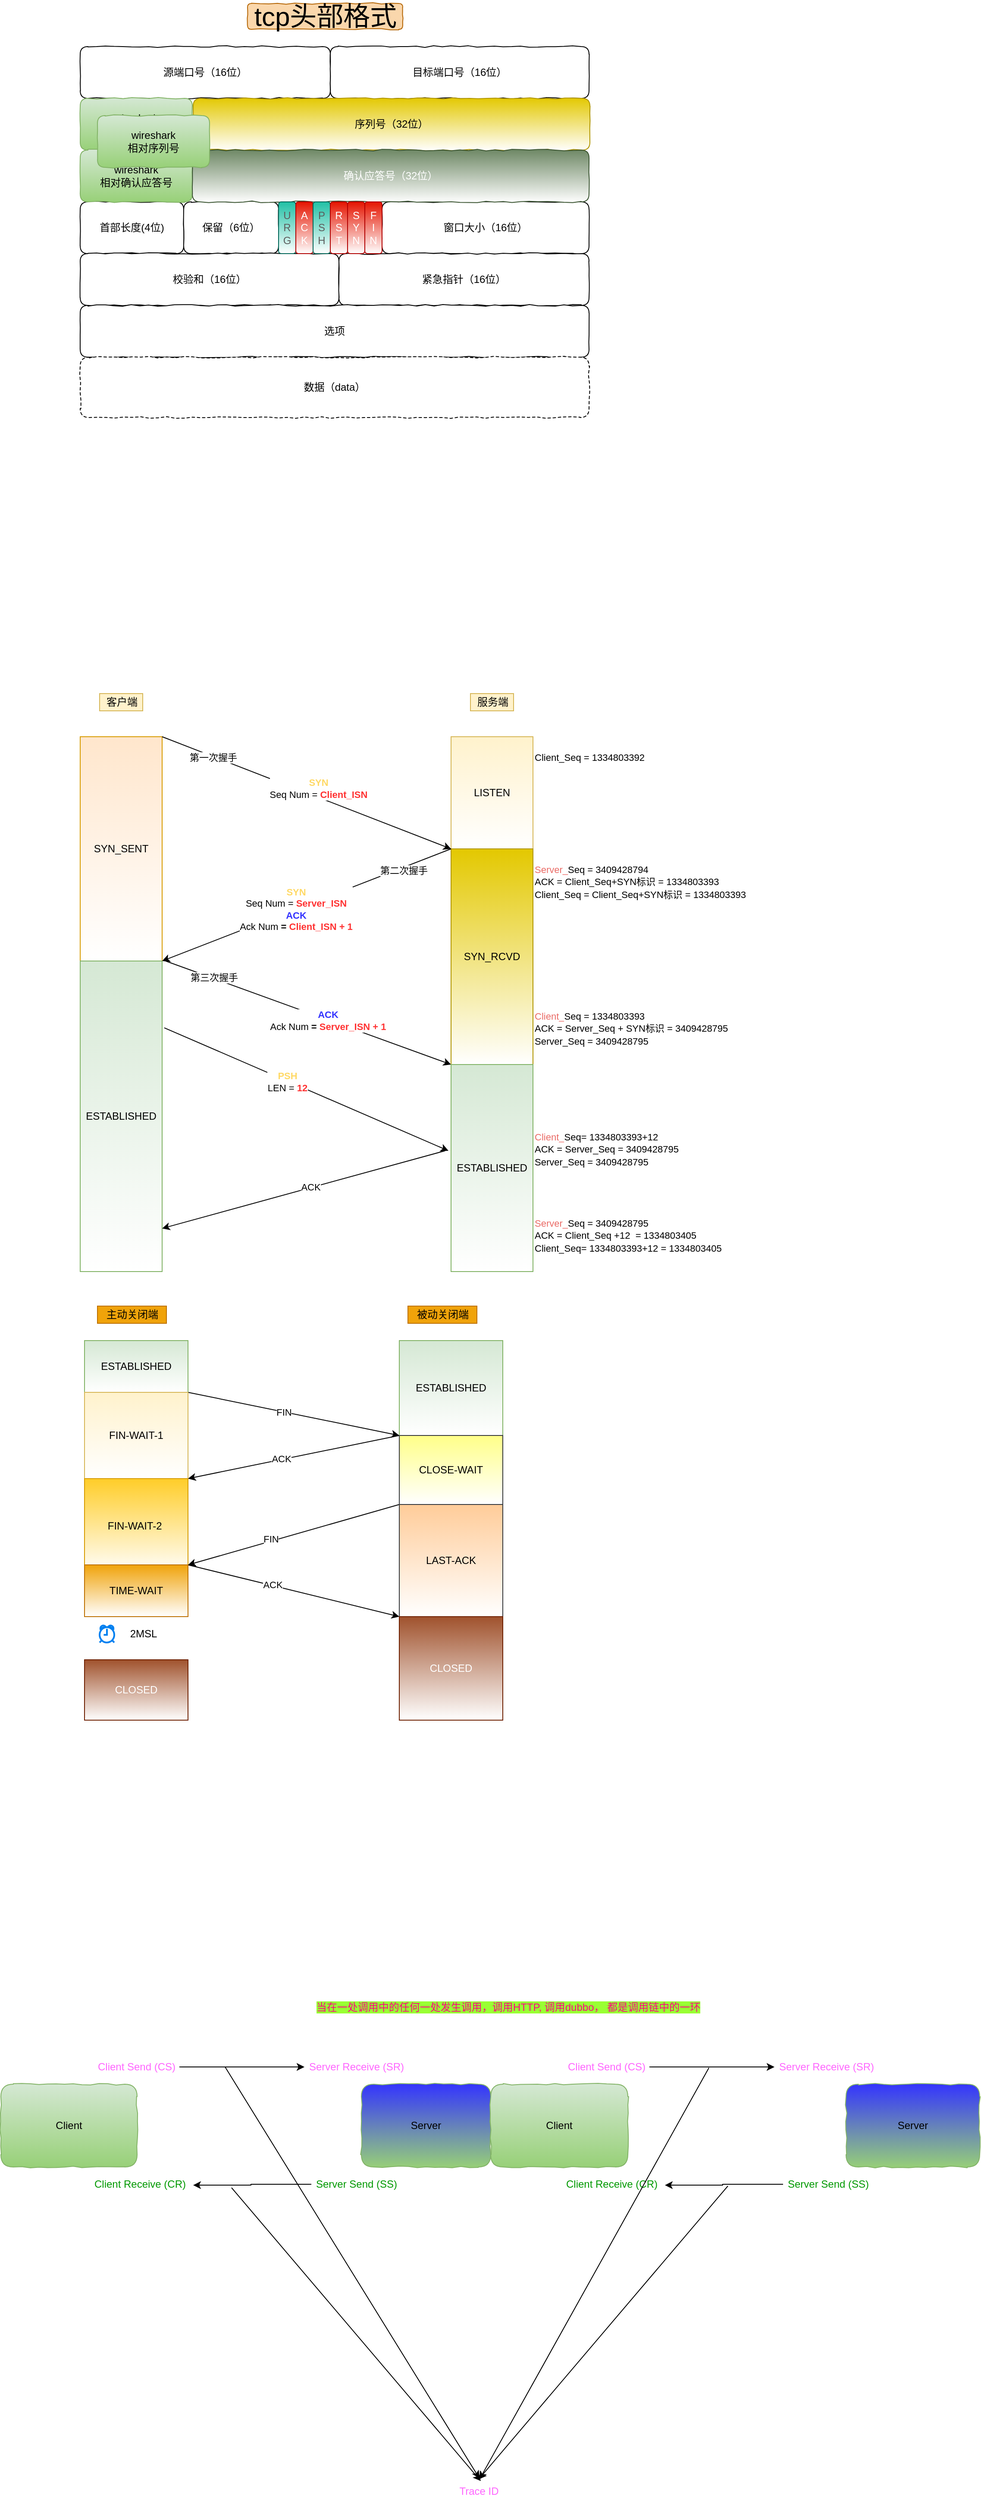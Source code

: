 <mxfile version="15.5.4" type="github">
  <diagram id="oA3eS2ro-VcBrTiEZLm-" name="第 1 页">
    <mxGraphModel dx="1600" dy="981" grid="0" gridSize="10" guides="1" tooltips="1" connect="1" arrows="1" fold="1" page="0" pageScale="1" pageWidth="827" pageHeight="1169" background="none" math="0" shadow="0">
      <root>
        <mxCell id="0" />
        <mxCell id="1" parent="0" />
        <mxCell id="Nb2khe5gCZyhO0hgCq8m-3" value="源端口号（16位）" style="rounded=1;whiteSpace=wrap;html=1;gradientColor=#ffffff;glass=0;shadow=0;sketch=0;comic=1;" parent="1" vertex="1">
          <mxGeometry x="130" y="180" width="290" height="60" as="geometry" />
        </mxCell>
        <mxCell id="Nb2khe5gCZyhO0hgCq8m-4" value="目标端口号（16位）" style="rounded=1;whiteSpace=wrap;html=1;gradientColor=#ffffff;comic=1;" parent="1" vertex="1">
          <mxGeometry x="420" y="180" width="300" height="60" as="geometry" />
        </mxCell>
        <mxCell id="Nb2khe5gCZyhO0hgCq8m-9" value="首部长度(4位)" style="rounded=1;whiteSpace=wrap;html=1;comic=1;" parent="1" vertex="1">
          <mxGeometry x="130" y="360" width="120" height="60" as="geometry" />
        </mxCell>
        <mxCell id="Nb2khe5gCZyhO0hgCq8m-10" value="保留（6位）" style="rounded=1;whiteSpace=wrap;html=1;comic=1;" parent="1" vertex="1">
          <mxGeometry x="250" y="360" width="110" height="60" as="geometry" />
        </mxCell>
        <mxCell id="Nb2khe5gCZyhO0hgCq8m-11" value="窗口大小（16位）" style="rounded=1;whiteSpace=wrap;html=1;comic=1;" parent="1" vertex="1">
          <mxGeometry x="480" y="360" width="240" height="60" as="geometry" />
        </mxCell>
        <mxCell id="Nb2khe5gCZyhO0hgCq8m-14" value="校验和（16位）" style="rounded=1;whiteSpace=wrap;html=1;comic=1;" parent="1" vertex="1">
          <mxGeometry x="130" y="420" width="300" height="60" as="geometry" />
        </mxCell>
        <mxCell id="Nb2khe5gCZyhO0hgCq8m-16" value="紧急指针（16位）" style="rounded=1;whiteSpace=wrap;html=1;comic=1;" parent="1" vertex="1">
          <mxGeometry x="430" y="420" width="290" height="60" as="geometry" />
        </mxCell>
        <mxCell id="Nb2khe5gCZyhO0hgCq8m-17" value="选项" style="rounded=1;whiteSpace=wrap;html=1;comic=1;" parent="1" vertex="1">
          <mxGeometry x="130" y="480" width="590" height="60" as="geometry" />
        </mxCell>
        <mxCell id="Nb2khe5gCZyhO0hgCq8m-18" value="数据（data）" style="rounded=1;whiteSpace=wrap;html=1;dashed=1;gradientColor=#ffffff;comic=1;" parent="1" vertex="1">
          <mxGeometry x="130" y="540" width="590" height="70" as="geometry" />
        </mxCell>
        <mxCell id="Nb2khe5gCZyhO0hgCq8m-20" value="wireshark&lt;br&gt;相对序列号" style="rounded=1;whiteSpace=wrap;html=1;gradientColor=#97d077;fillColor=#d5e8d4;strokeColor=#82b366;comic=1;" parent="1" vertex="1">
          <mxGeometry x="130" y="240" width="130" height="60" as="geometry" />
        </mxCell>
        <mxCell id="Nb2khe5gCZyhO0hgCq8m-21" value="序列号（32位）" style="rounded=1;whiteSpace=wrap;html=1;fillColor=#e3c800;strokeColor=#B09500;fontColor=#000000;gradientColor=#ffffff;comic=1;" parent="1" vertex="1">
          <mxGeometry x="261" y="240" width="460" height="60" as="geometry" />
        </mxCell>
        <mxCell id="Nb2khe5gCZyhO0hgCq8m-22" value="wireshark&lt;br&gt;相对确认应答号" style="rounded=1;whiteSpace=wrap;html=1;gradientColor=#97d077;fillColor=#d5e8d4;strokeColor=#82b366;comic=1;" parent="1" vertex="1">
          <mxGeometry x="130" y="300" width="130" height="60" as="geometry" />
        </mxCell>
        <mxCell id="Nb2khe5gCZyhO0hgCq8m-23" value="确认应答号（32位）" style="rounded=1;whiteSpace=wrap;html=1;fillColor=#6d8764;strokeColor=#3A5431;fontColor=#ffffff;gradientColor=#ffffff;comic=1;" parent="1" vertex="1">
          <mxGeometry x="260" y="300" width="460" height="60" as="geometry" />
        </mxCell>
        <mxCell id="Nb2khe5gCZyhO0hgCq8m-26" value="U&lt;br&gt;R&lt;br&gt;G" style="rounded=1;html=1;sketch=0;fontColor=#5C5C5C;strokeColor=#006658;fillColor=#21C0A5;whiteSpace=wrap;gradientColor=#ffffff;" parent="1" vertex="1">
          <mxGeometry x="360" y="360" width="20" height="60" as="geometry" />
        </mxCell>
        <mxCell id="Nb2khe5gCZyhO0hgCq8m-27" value="A&lt;br&gt;C&lt;br&gt;K" style="rounded=1;whiteSpace=wrap;html=1;sketch=0;fontColor=#ffffff;strokeColor=#B20000;fillColor=#e51400;gradientColor=#ffffff;" parent="1" vertex="1">
          <mxGeometry x="380" y="360" width="20" height="60" as="geometry" />
        </mxCell>
        <mxCell id="Nb2khe5gCZyhO0hgCq8m-28" value="P&lt;br&gt;S&lt;br&gt;H" style="rounded=1;whiteSpace=wrap;html=1;sketch=0;fontColor=#5C5C5C;strokeColor=#006658;fillColor=#21C0A5;gradientColor=#ffffff;" parent="1" vertex="1">
          <mxGeometry x="400" y="360" width="20" height="60" as="geometry" />
        </mxCell>
        <mxCell id="Nb2khe5gCZyhO0hgCq8m-29" value="R&lt;br&gt;S&lt;br&gt;T" style="rounded=1;whiteSpace=wrap;html=1;sketch=0;fontColor=#ffffff;strokeColor=#B20000;fillColor=#e51400;gradientColor=#ffffff;" parent="1" vertex="1">
          <mxGeometry x="420" y="360" width="20" height="60" as="geometry" />
        </mxCell>
        <mxCell id="Nb2khe5gCZyhO0hgCq8m-30" value="S&lt;br&gt;Y&lt;br&gt;N" style="rounded=1;whiteSpace=wrap;html=1;sketch=0;fontColor=#ffffff;strokeColor=#B20000;fillColor=#e51400;gradientColor=#ffffff;" parent="1" vertex="1">
          <mxGeometry x="440" y="360" width="20" height="60" as="geometry" />
        </mxCell>
        <mxCell id="Nb2khe5gCZyhO0hgCq8m-31" value="F&lt;br&gt;I&lt;br&gt;N" style="rounded=1;whiteSpace=wrap;html=1;sketch=0;fontColor=#ffffff;strokeColor=#B20000;fillColor=#e51400;gradientColor=#ffffff;" parent="1" vertex="1">
          <mxGeometry x="460" y="360" width="20" height="60" as="geometry" />
        </mxCell>
        <mxCell id="Nb2khe5gCZyhO0hgCq8m-32" value="&lt;font style=&quot;font-size: 31px&quot;&gt;tcp头部格式&lt;/font&gt;" style="text;html=1;align=center;verticalAlign=middle;resizable=0;points=[];autosize=1;fillColor=#fad7ac;strokeColor=#b46504;rounded=1;comic=1;" parent="1" vertex="1">
          <mxGeometry x="324" y="130" width="180" height="30" as="geometry" />
        </mxCell>
        <mxCell id="5syFboAeOt0OYtr-gB5--3" value="SYN_SENT" style="rounded=0;whiteSpace=wrap;html=1;fillColor=#ffe6cc;strokeColor=#d79b00;gradientColor=#ffffff;" parent="1" vertex="1">
          <mxGeometry x="130" y="980" width="95" height="260" as="geometry" />
        </mxCell>
        <mxCell id="5syFboAeOt0OYtr-gB5--11" style="rounded=0;orthogonalLoop=1;jettySize=auto;html=1;entryX=0;entryY=0;entryDx=0;entryDy=0;" parent="1" target="5syFboAeOt0OYtr-gB5--7" edge="1">
          <mxGeometry relative="1" as="geometry">
            <mxPoint x="229" y="1240" as="sourcePoint" />
          </mxGeometry>
        </mxCell>
        <mxCell id="5syFboAeOt0OYtr-gB5--18" value="第三次握手" style="edgeLabel;html=1;align=center;verticalAlign=middle;resizable=0;points=[];" parent="5syFboAeOt0OYtr-gB5--11" vertex="1" connectable="0">
          <mxGeometry x="-0.669" y="1" relative="1" as="geometry">
            <mxPoint as="offset" />
          </mxGeometry>
        </mxCell>
        <mxCell id="5syFboAeOt0OYtr-gB5--4" value="&lt;span&gt;ESTABLISHED&lt;/span&gt;" style="rounded=0;whiteSpace=wrap;html=1;fillColor=#d5e8d4;strokeColor=#82b366;gradientColor=#ffffff;" parent="1" vertex="1">
          <mxGeometry x="130" y="1240" width="95" height="360" as="geometry" />
        </mxCell>
        <mxCell id="5syFboAeOt0OYtr-gB5--5" value="LISTEN" style="rounded=0;whiteSpace=wrap;html=1;fillColor=#fff2cc;strokeColor=#d6b656;gradientColor=#ffffff;gradientDirection=south;" parent="1" vertex="1">
          <mxGeometry x="560" y="980" width="95" height="130" as="geometry" />
        </mxCell>
        <mxCell id="5syFboAeOt0OYtr-gB5--6" value="SYN_RCVD" style="rounded=0;whiteSpace=wrap;html=1;fillColor=#e3c800;strokeColor=#B09500;fontColor=#000000;gradientColor=#ffffff;" parent="1" vertex="1">
          <mxGeometry x="560" y="1110" width="95" height="250" as="geometry" />
        </mxCell>
        <mxCell id="5syFboAeOt0OYtr-gB5--7" value="ESTABLISHED" style="rounded=0;whiteSpace=wrap;html=1;fillColor=#d5e8d4;strokeColor=#82b366;gradientColor=#ffffff;" parent="1" vertex="1">
          <mxGeometry x="560" y="1360" width="95" height="240" as="geometry" />
        </mxCell>
        <mxCell id="5syFboAeOt0OYtr-gB5--9" value="" style="endArrow=classic;html=1;exitX=1;exitY=0;exitDx=0;exitDy=0;entryX=0;entryY=1;entryDx=0;entryDy=0;" parent="1" source="5syFboAeOt0OYtr-gB5--3" target="5syFboAeOt0OYtr-gB5--5" edge="1">
          <mxGeometry width="50" height="50" relative="1" as="geometry">
            <mxPoint x="225" y="1040" as="sourcePoint" />
            <mxPoint x="440" y="1100" as="targetPoint" />
          </mxGeometry>
        </mxCell>
        <mxCell id="5syFboAeOt0OYtr-gB5--12" value="第一次握手" style="edgeLabel;html=1;align=center;verticalAlign=middle;resizable=0;points=[];" parent="5syFboAeOt0OYtr-gB5--9" vertex="1" connectable="0">
          <mxGeometry x="-0.647" y="-1" relative="1" as="geometry">
            <mxPoint as="offset" />
          </mxGeometry>
        </mxCell>
        <mxCell id="5syFboAeOt0OYtr-gB5--15" value="&lt;b&gt;&lt;font color=&quot;#ffd966&quot;&gt;SYN&lt;/font&gt;&lt;/b&gt;&lt;br&gt;Seq Num = &lt;font color=&quot;#ff3333&quot; style=&quot;font-weight: bold&quot;&gt;Client_ISN&lt;/font&gt;&lt;b&gt;&lt;font color=&quot;#ff3333&quot;&gt;&lt;br&gt;&lt;/font&gt;&lt;/b&gt;" style="edgeLabel;html=1;align=center;verticalAlign=middle;resizable=0;points=[];" parent="5syFboAeOt0OYtr-gB5--9" vertex="1" connectable="0">
          <mxGeometry x="0.076" relative="1" as="geometry">
            <mxPoint y="-10" as="offset" />
          </mxGeometry>
        </mxCell>
        <mxCell id="5syFboAeOt0OYtr-gB5--10" value="" style="endArrow=classic;html=1;exitX=0;exitY=0;exitDx=0;exitDy=0;entryX=1;entryY=0;entryDx=0;entryDy=0;" parent="1" source="5syFboAeOt0OYtr-gB5--6" target="5syFboAeOt0OYtr-gB5--4" edge="1">
          <mxGeometry width="50" height="50" relative="1" as="geometry">
            <mxPoint x="530" y="1030" as="sourcePoint" />
            <mxPoint x="530" y="1440" as="targetPoint" />
          </mxGeometry>
        </mxCell>
        <mxCell id="5syFboAeOt0OYtr-gB5--17" value="第二次握手" style="edgeLabel;html=1;align=center;verticalAlign=middle;resizable=0;points=[];" parent="5syFboAeOt0OYtr-gB5--10" vertex="1" connectable="0">
          <mxGeometry x="-0.667" y="3" relative="1" as="geometry">
            <mxPoint as="offset" />
          </mxGeometry>
        </mxCell>
        <mxCell id="5syFboAeOt0OYtr-gB5--16" value="&lt;b&gt;&lt;font color=&quot;#ffd966&quot;&gt;SYN&lt;/font&gt;&lt;/b&gt;&lt;br&gt;Seq Num = &lt;font color=&quot;#ff3333&quot; style=&quot;font-weight: bold&quot;&gt;Server_ISN&lt;/font&gt;&lt;br&gt;&lt;b&gt;&lt;font color=&quot;#3333ff&quot;&gt;ACK&lt;/font&gt;&lt;/b&gt;&lt;br&gt;Ack Num&lt;b&gt; =&lt;font color=&quot;#ff3333&quot;&gt;&amp;nbsp;&lt;/font&gt;&lt;/b&gt;&lt;span style=&quot;color: rgb(255 , 51 , 51) ; font-weight: 700&quot;&gt;Client_ISN + 1&lt;/span&gt;&lt;b&gt;&lt;font color=&quot;#ff3333&quot;&gt;&lt;br&gt;&lt;/font&gt;&lt;/b&gt;" style="edgeLabel;html=1;align=center;verticalAlign=middle;resizable=0;points=[];" parent="1" vertex="1" connectable="0">
          <mxGeometry x="379.999" y="1179.998" as="geometry" />
        </mxCell>
        <mxCell id="5syFboAeOt0OYtr-gB5--19" value="&lt;b&gt;&lt;font color=&quot;#3333ff&quot;&gt;ACK&lt;/font&gt;&lt;/b&gt;&lt;br&gt;Ack Num&lt;b&gt; =&lt;font color=&quot;#ff3333&quot;&gt;&amp;nbsp;&lt;/font&gt;&lt;/b&gt;&lt;span style=&quot;color: rgb(255 , 51 , 51) ; font-weight: 700&quot;&gt;Server_ISN + 1&lt;/span&gt;&lt;b&gt;&lt;font color=&quot;#ff3333&quot;&gt;&lt;br&gt;&lt;/font&gt;&lt;/b&gt;" style="edgeLabel;html=1;align=center;verticalAlign=middle;resizable=0;points=[];" parent="1" vertex="1" connectable="0">
          <mxGeometry x="419.999" y="1299.998" as="geometry">
            <mxPoint x="-3" y="9" as="offset" />
          </mxGeometry>
        </mxCell>
        <mxCell id="5syFboAeOt0OYtr-gB5--20" value="客户端" style="text;html=1;align=center;verticalAlign=middle;resizable=0;points=[];autosize=1;strokeColor=#d6b656;fillColor=#fff2cc;" parent="1" vertex="1">
          <mxGeometry x="152.5" y="930" width="50" height="20" as="geometry" />
        </mxCell>
        <mxCell id="5syFboAeOt0OYtr-gB5--21" value="服务端" style="text;html=1;align=center;verticalAlign=middle;resizable=0;points=[];autosize=1;strokeColor=#d6b656;fillColor=#fff2cc;" parent="1" vertex="1">
          <mxGeometry x="582.5" y="930" width="50" height="20" as="geometry" />
        </mxCell>
        <mxCell id="5syFboAeOt0OYtr-gB5--24" value="" style="endArrow=classic;html=1;exitX=1.026;exitY=0.215;exitDx=0;exitDy=0;exitPerimeter=0;" parent="1" source="5syFboAeOt0OYtr-gB5--4" edge="1">
          <mxGeometry width="50" height="50" relative="1" as="geometry">
            <mxPoint x="225" y="1450" as="sourcePoint" />
            <mxPoint x="557" y="1460" as="targetPoint" />
            <Array as="points" />
          </mxGeometry>
        </mxCell>
        <mxCell id="5syFboAeOt0OYtr-gB5--27" value="&lt;b&gt;&lt;font color=&quot;#ffd966&quot;&gt;PSH&lt;/font&gt;&lt;/b&gt;&lt;br&gt;LEN =&amp;nbsp;&lt;font color=&quot;#ff3333&quot; style=&quot;font-weight: bold&quot;&gt;12&lt;/font&gt;&lt;br&gt;" style="edgeLabel;html=1;align=center;verticalAlign=middle;resizable=0;points=[];" parent="5syFboAeOt0OYtr-gB5--24" vertex="1" connectable="0">
          <mxGeometry x="-0.27" y="-3" relative="1" as="geometry">
            <mxPoint x="23" y="8" as="offset" />
          </mxGeometry>
        </mxCell>
        <mxCell id="5syFboAeOt0OYtr-gB5--25" value="" style="endArrow=classic;html=1;" parent="1" edge="1">
          <mxGeometry width="50" height="50" relative="1" as="geometry">
            <mxPoint x="553" y="1460" as="sourcePoint" />
            <mxPoint x="225" y="1550" as="targetPoint" />
            <Array as="points" />
          </mxGeometry>
        </mxCell>
        <mxCell id="5syFboAeOt0OYtr-gB5--41" value="ACK" style="edgeLabel;html=1;align=center;verticalAlign=middle;resizable=0;points=[];" parent="5syFboAeOt0OYtr-gB5--25" vertex="1" connectable="0">
          <mxGeometry x="-0.048" y="-1" relative="1" as="geometry">
            <mxPoint as="offset" />
          </mxGeometry>
        </mxCell>
        <mxCell id="5syFboAeOt0OYtr-gB5--28" value="&lt;div style=&quot;text-align: center&quot;&gt;&lt;font face=&quot;helvetica&quot;&gt;&lt;span style=&quot;font-size: 11px ; background-color: rgb(255 , 255 , 255)&quot;&gt;Client_Seq =&amp;nbsp;&lt;/span&gt;&lt;/font&gt;&lt;span style=&quot;font-family: &amp;#34;helvetica&amp;#34; ; font-size: 11px&quot;&gt;1334803392&lt;/span&gt;&lt;/div&gt;" style="text;whiteSpace=wrap;html=1;" parent="1" vertex="1">
          <mxGeometry x="655" y="990" width="160" height="20" as="geometry" />
        </mxCell>
        <mxCell id="5syFboAeOt0OYtr-gB5--29" value="&lt;div style=&quot;text-align: center&quot;&gt;&lt;/div&gt;&lt;font face=&quot;helvetica&quot; style=&quot;text-align: center&quot;&gt;&lt;span style=&quot;font-size: 11px ; background-color: rgb(255 , 255 , 255)&quot;&gt;&lt;font color=&quot;#ea6b66&quot;&gt;Server_&lt;/font&gt;&lt;/span&gt;&lt;/font&gt;&lt;span style=&quot;font-family: &amp;#34;helvetica&amp;#34; ; font-size: 11px ; text-align: center ; background-color: rgb(255 , 255 , 255)&quot;&gt;Seq&lt;/span&gt;&lt;font face=&quot;helvetica&quot; style=&quot;text-align: center&quot;&gt;&lt;span style=&quot;font-size: 11px ; background-color: rgb(255 , 255 , 255)&quot;&gt;&amp;nbsp;=&amp;nbsp;&lt;/span&gt;&lt;/font&gt;&lt;span style=&quot;font-size: 11px ; text-align: center ; font-family: &amp;#34;helvetica&amp;#34;&quot;&gt;3409428794&lt;/span&gt;&lt;span style=&quot;font-family: &amp;#34;helvetica&amp;#34; ; font-size: 11px ; text-align: center ; background-color: rgb(255 , 255 , 255)&quot;&gt;&lt;br&gt;ACK = Client_&lt;/span&gt;&lt;span style=&quot;font-family: &amp;#34;helvetica&amp;#34; ; font-size: 11px ; text-align: center ; background-color: rgb(255 , 255 , 255)&quot;&gt;Seq&lt;/span&gt;&lt;span style=&quot;font-family: &amp;#34;helvetica&amp;#34; ; font-size: 11px ; text-align: center ; background-color: rgb(255 , 255 , 255)&quot;&gt;+&lt;/span&gt;&lt;span style=&quot;font-family: &amp;#34;helvetica&amp;#34; ; font-size: 11px ; text-align: center ; background-color: rgb(255 , 255 , 255)&quot;&gt;SYN&lt;/span&gt;&lt;span style=&quot;font-family: &amp;#34;helvetica&amp;#34; ; font-size: 11px ; text-align: center ; background-color: rgb(255 , 255 , 255)&quot;&gt;标识 =&amp;nbsp;&lt;/span&gt;&lt;span style=&quot;font-family: &amp;#34;helvetica&amp;#34; ; font-size: 11px ; text-align: center&quot;&gt;1334803393&lt;br&gt;&lt;/span&gt;&lt;span style=&quot;font-family: &amp;#34;helvetica&amp;#34; ; font-size: 11px ; text-align: center ; background-color: rgb(255 , 255 , 255)&quot;&gt;Client_&lt;/span&gt;&lt;span style=&quot;font-family: &amp;#34;helvetica&amp;#34; ; font-size: 11px ; text-align: center ; background-color: rgb(255 , 255 , 255)&quot;&gt;Seq&lt;/span&gt;&lt;span style=&quot;font-family: &amp;#34;helvetica&amp;#34; ; font-size: 11px ; text-align: center ; background-color: rgb(255 , 255 , 255)&quot;&gt;&amp;nbsp;=&amp;nbsp;&lt;/span&gt;&lt;span style=&quot;font-size: 11px ; font-family: &amp;#34;helvetica&amp;#34; ; text-align: center ; background-color: rgb(255 , 255 , 255)&quot;&gt;Client_&lt;/span&gt;&lt;span style=&quot;font-family: &amp;#34;helvetica&amp;#34; ; font-size: 11px ; text-align: center ; background-color: rgb(255 , 255 , 255)&quot;&gt;Seq&lt;/span&gt;&lt;span style=&quot;font-size: 11px ; font-family: &amp;#34;helvetica&amp;#34; ; text-align: center ; background-color: rgb(255 , 255 , 255)&quot;&gt;+&lt;/span&gt;&lt;span style=&quot;font-family: &amp;#34;helvetica&amp;#34; ; font-size: 11px ; text-align: center ; background-color: rgb(255 , 255 , 255)&quot;&gt;SYN&lt;/span&gt;&lt;span style=&quot;font-size: 11px ; font-family: &amp;#34;helvetica&amp;#34; ; text-align: center ; background-color: rgb(255 , 255 , 255)&quot;&gt;标识 =&amp;nbsp;&lt;/span&gt;&lt;span style=&quot;font-size: 11px ; font-family: &amp;#34;helvetica&amp;#34; ; text-align: center&quot;&gt;1334803393&lt;/span&gt;&lt;span style=&quot;font-family: &amp;#34;helvetica&amp;#34; ; font-size: 11px ; text-align: center ; background-color: rgb(255 , 255 , 255)&quot;&gt;&lt;br&gt;&lt;/span&gt;" style="text;whiteSpace=wrap;html=1;" parent="1" vertex="1">
          <mxGeometry x="655" y="1120" width="285" height="50" as="geometry" />
        </mxCell>
        <mxCell id="5syFboAeOt0OYtr-gB5--33" value="&lt;div style=&quot;text-align: center&quot;&gt;&lt;br&gt;&lt;/div&gt;" style="text;whiteSpace=wrap;html=1;" parent="1" vertex="1">
          <mxGeometry x="360" y="1240" width="160" height="20" as="geometry" />
        </mxCell>
        <mxCell id="5syFboAeOt0OYtr-gB5--38" value="&lt;div style=&quot;text-align: center&quot;&gt;&lt;/div&gt;&lt;span style=&quot;font-size: 11px ; font-family: &amp;#34;helvetica&amp;#34; ; text-align: center ; background-color: rgb(255 , 255 , 255)&quot;&gt;&lt;font color=&quot;#ea6b66&quot;&gt;Client_&lt;/font&gt;&lt;/span&gt;&lt;span style=&quot;font-family: &amp;#34;helvetica&amp;#34; ; font-size: 11px ; text-align: center ; background-color: rgb(255 , 255 , 255)&quot;&gt;Seq&lt;/span&gt;&lt;span style=&quot;font-size: 11px ; font-family: &amp;#34;helvetica&amp;#34; ; text-align: center ; background-color: rgb(255 , 255 , 255)&quot;&gt;&amp;nbsp;=&amp;nbsp;&lt;/span&gt;&lt;span style=&quot;font-size: 11px ; font-family: &amp;#34;helvetica&amp;#34; ; text-align: center&quot;&gt;1334803393&lt;/span&gt;&lt;font face=&quot;helvetica&quot; style=&quot;text-align: center&quot;&gt;&lt;span style=&quot;font-size: 11px ; background-color: rgb(255 , 255 , 255)&quot;&gt;&lt;br&gt;&lt;/span&gt;&lt;/font&gt;&lt;span style=&quot;font-family: &amp;#34;helvetica&amp;#34; ; font-size: 11px ; text-align: center ; background-color: rgb(255 , 255 , 255)&quot;&gt;ACK =&amp;nbsp;&lt;/span&gt;&lt;span style=&quot;font-family: &amp;#34;helvetica&amp;#34; ; font-size: 11px ; text-align: center ; background-color: rgb(255 , 255 , 255)&quot;&gt;Server&lt;/span&gt;&lt;span style=&quot;font-family: &amp;#34;helvetica&amp;#34; ; font-size: 11px ; text-align: center ; background-color: rgb(255 , 255 , 255)&quot;&gt;_&lt;/span&gt;&lt;span style=&quot;font-family: &amp;#34;helvetica&amp;#34; ; font-size: 11px ; text-align: center ; background-color: rgb(255 , 255 , 255)&quot;&gt;Seq&lt;/span&gt;&lt;span style=&quot;font-family: &amp;#34;helvetica&amp;#34; ; font-size: 11px ; text-align: center ; background-color: rgb(255 , 255 , 255)&quot;&gt;&amp;nbsp;+&amp;nbsp;&lt;/span&gt;&lt;span style=&quot;font-family: &amp;#34;helvetica&amp;#34; ; font-size: 11px ; text-align: center ; background-color: rgb(255 , 255 , 255)&quot;&gt;SYN&lt;/span&gt;&lt;span style=&quot;font-family: &amp;#34;helvetica&amp;#34; ; font-size: 11px ; text-align: center ; background-color: rgb(255 , 255 , 255)&quot;&gt;标识 =&amp;nbsp;&lt;/span&gt;&lt;span style=&quot;font-family: &amp;#34;helvetica&amp;#34; ; font-size: 11px ; text-align: center&quot;&gt;3409428795&lt;br&gt;&lt;/span&gt;&lt;font face=&quot;helvetica&quot; style=&quot;text-align: center&quot;&gt;&lt;span style=&quot;font-size: 11px ; background-color: rgb(255 , 255 , 255)&quot;&gt;Server_&lt;/span&gt;&lt;/font&gt;&lt;span style=&quot;font-family: &amp;#34;helvetica&amp;#34; ; font-size: 11px ; text-align: center ; background-color: rgb(255 , 255 , 255)&quot;&gt;Seq&lt;/span&gt;&lt;font face=&quot;helvetica&quot; style=&quot;text-align: center&quot;&gt;&lt;span style=&quot;font-size: 11px ; background-color: rgb(255 , 255 , 255)&quot;&gt;&amp;nbsp;=&amp;nbsp;&lt;/span&gt;&lt;/font&gt;&lt;span style=&quot;font-size: 11px ; font-family: &amp;#34;helvetica&amp;#34; ; text-align: center&quot;&gt;3409428795&lt;/span&gt;&lt;span style=&quot;font-size: 11px ; font-family: &amp;#34;helvetica&amp;#34; ; text-align: center ; background-color: rgb(255 , 255 , 255)&quot;&gt;&lt;br&gt;&lt;/span&gt;" style="text;whiteSpace=wrap;html=1;" parent="1" vertex="1">
          <mxGeometry x="655" y="1290" width="285" height="60" as="geometry" />
        </mxCell>
        <mxCell id="5syFboAeOt0OYtr-gB5--39" value="&lt;div style=&quot;text-align: center&quot;&gt;&lt;/div&gt;&lt;span style=&quot;font-size: 11px ; font-family: &amp;#34;helvetica&amp;#34; ; text-align: center ; background-color: rgb(255 , 255 , 255)&quot;&gt;&lt;font color=&quot;#ea6b66&quot;&gt;Client_&lt;/font&gt;&lt;/span&gt;&lt;span style=&quot;font-family: &amp;#34;helvetica&amp;#34; ; font-size: 11px ; text-align: center ; background-color: rgb(255 , 255 , 255)&quot;&gt;Seq&lt;/span&gt;&lt;span style=&quot;font-size: 11px ; font-family: &amp;#34;helvetica&amp;#34; ; text-align: center ; background-color: rgb(255 , 255 , 255)&quot;&gt;=&amp;nbsp;&lt;/span&gt;&lt;span style=&quot;font-size: 11px ; font-family: &amp;#34;helvetica&amp;#34; ; text-align: center&quot;&gt;1334803393+12&amp;nbsp;&lt;/span&gt;&lt;font face=&quot;helvetica&quot; style=&quot;text-align: center&quot;&gt;&lt;span style=&quot;font-size: 11px ; background-color: rgb(255 , 255 , 255)&quot;&gt;&lt;br&gt;&lt;/span&gt;&lt;/font&gt;&lt;span style=&quot;font-family: &amp;#34;helvetica&amp;#34; ; font-size: 11px ; text-align: center ; background-color: rgb(255 , 255 , 255)&quot;&gt;ACK =&amp;nbsp;&lt;/span&gt;&lt;span style=&quot;font-family: &amp;#34;helvetica&amp;#34; ; font-size: 11px ; text-align: center ; background-color: rgb(255 , 255 , 255)&quot;&gt;Server&lt;/span&gt;&lt;span style=&quot;font-family: &amp;#34;helvetica&amp;#34; ; font-size: 11px ; text-align: center ; background-color: rgb(255 , 255 , 255)&quot;&gt;_&lt;/span&gt;&lt;span style=&quot;font-family: &amp;#34;helvetica&amp;#34; ; font-size: 11px ; text-align: center ; background-color: rgb(255 , 255 , 255)&quot;&gt;Seq&lt;/span&gt;&lt;span style=&quot;font-family: &amp;#34;helvetica&amp;#34; ; font-size: 11px ; text-align: center ; background-color: rgb(255 , 255 , 255)&quot;&gt;&amp;nbsp;=&amp;nbsp;&lt;/span&gt;&lt;span style=&quot;font-family: &amp;#34;helvetica&amp;#34; ; font-size: 11px ; text-align: center&quot;&gt;3409428795&lt;br&gt;&lt;/span&gt;&lt;font face=&quot;helvetica&quot; style=&quot;text-align: center&quot;&gt;&lt;span style=&quot;font-size: 11px ; background-color: rgb(255 , 255 , 255)&quot;&gt;Server_&lt;/span&gt;&lt;/font&gt;&lt;span style=&quot;font-family: &amp;#34;helvetica&amp;#34; ; font-size: 11px ; text-align: center ; background-color: rgb(255 , 255 , 255)&quot;&gt;Seq&amp;nbsp;&lt;/span&gt;&lt;font face=&quot;helvetica&quot; style=&quot;text-align: center&quot;&gt;&lt;span style=&quot;font-size: 11px ; background-color: rgb(255 , 255 , 255)&quot;&gt;=&amp;nbsp;&lt;/span&gt;&lt;/font&gt;&lt;span style=&quot;font-size: 11px ; font-family: &amp;#34;helvetica&amp;#34; ; text-align: center&quot;&gt;3409428795&lt;/span&gt;&lt;span style=&quot;font-size: 11px ; font-family: &amp;#34;helvetica&amp;#34; ; text-align: center ; background-color: rgb(255 , 255 , 255)&quot;&gt;&lt;br&gt;&lt;/span&gt;" style="text;whiteSpace=wrap;html=1;" parent="1" vertex="1">
          <mxGeometry x="655" y="1430" width="285" height="60" as="geometry" />
        </mxCell>
        <mxCell id="5syFboAeOt0OYtr-gB5--40" value="&lt;div style=&quot;text-align: center&quot;&gt;&lt;/div&gt;&lt;font face=&quot;helvetica&quot; style=&quot;text-align: center&quot;&gt;&lt;span style=&quot;font-size: 11px ; background-color: rgb(255 , 255 , 255)&quot;&gt;&lt;font color=&quot;#ea6b66&quot;&gt;Server_&lt;/font&gt;&lt;/span&gt;&lt;/font&gt;&lt;span style=&quot;font-family: &amp;#34;helvetica&amp;#34; ; font-size: 11px ; text-align: center ; background-color: rgb(255 , 255 , 255)&quot;&gt;Seq&lt;/span&gt;&lt;font face=&quot;helvetica&quot; style=&quot;text-align: center&quot;&gt;&lt;span style=&quot;font-size: 11px ; background-color: rgb(255 , 255 , 255)&quot;&gt;&amp;nbsp;=&amp;nbsp;&lt;/span&gt;&lt;/font&gt;&lt;span style=&quot;font-size: 11px ; font-family: &amp;#34;helvetica&amp;#34; ; text-align: center&quot;&gt;3409428795&lt;br&gt;&lt;/span&gt;&lt;span style=&quot;font-size: 11px ; font-family: &amp;#34;helvetica&amp;#34; ; text-align: center ; background-color: rgb(255 , 255 , 255)&quot;&gt;ACK =&amp;nbsp;&lt;/span&gt;&lt;span style=&quot;font-size: 11px ; font-family: &amp;#34;helvetica&amp;#34; ; text-align: center ; background-color: rgb(255 , 255 , 255)&quot;&gt;Client_&lt;/span&gt;&lt;span style=&quot;font-family: &amp;#34;helvetica&amp;#34; ; font-size: 11px ; text-align: center ; background-color: rgb(255 , 255 , 255)&quot;&gt;Seq&lt;/span&gt;&lt;span style=&quot;font-size: 11px ; font-family: &amp;#34;helvetica&amp;#34; ; text-align: center ; background-color: rgb(255 , 255 , 255)&quot;&gt;&amp;nbsp;+12&lt;/span&gt;&lt;span style=&quot;font-size: 11px ; font-family: &amp;#34;helvetica&amp;#34; ; text-align: center ; background-color: rgb(255 , 255 , 255)&quot;&gt;&amp;nbsp; =&amp;nbsp;&lt;/span&gt;&lt;span style=&quot;font-size: 11px ; font-family: &amp;#34;helvetica&amp;#34; ; text-align: center ; background-color: rgb(255 , 255 , 255)&quot;&gt;1334803405&lt;/span&gt;&lt;span style=&quot;font-size: 11px ; font-family: &amp;#34;helvetica&amp;#34; ; text-align: center ; background-color: rgb(255 , 255 , 255)&quot;&gt;&lt;br&gt;Client_&lt;/span&gt;&lt;span style=&quot;font-family: &amp;#34;helvetica&amp;#34; ; font-size: 11px ; text-align: center ; background-color: rgb(255 , 255 , 255)&quot;&gt;Seq&lt;/span&gt;&lt;span style=&quot;font-size: 11px ; font-family: &amp;#34;helvetica&amp;#34; ; text-align: center ; background-color: rgb(255 , 255 , 255)&quot;&gt;=&amp;nbsp;&lt;/span&gt;&lt;span style=&quot;font-size: 11px ; font-family: &amp;#34;helvetica&amp;#34; ; text-align: center&quot;&gt;1334803393+12 =&amp;nbsp;&lt;/span&gt;&lt;span style=&quot;font-family: &amp;#34;helvetica&amp;#34; ; font-size: 11px ; text-align: center ; background-color: rgb(255 , 255 , 255)&quot;&gt;1334803405&lt;/span&gt;&lt;span style=&quot;font-family: &amp;#34;helvetica&amp;#34; ; font-size: 11px ; text-align: center&quot;&gt;&lt;br&gt;&lt;/span&gt;&lt;span style=&quot;font-size: 11px ; font-family: &amp;#34;helvetica&amp;#34; ; text-align: center ; background-color: rgb(255 , 255 , 255)&quot;&gt;&lt;br&gt;&lt;/span&gt;" style="text;whiteSpace=wrap;html=1;" parent="1" vertex="1">
          <mxGeometry x="655" y="1530" width="285" height="60" as="geometry" />
        </mxCell>
        <mxCell id="5syFboAeOt0OYtr-gB5--42" value="&lt;span&gt;ESTABLISHED&lt;/span&gt;" style="rounded=0;whiteSpace=wrap;html=1;gradientDirection=south;fillColor=#d5e8d4;strokeColor=#82b366;gradientColor=#FFFFFF;" parent="1" vertex="1">
          <mxGeometry x="135" y="1680" width="120" height="60" as="geometry" />
        </mxCell>
        <mxCell id="5syFboAeOt0OYtr-gB5--53" style="edgeStyle=none;rounded=0;orthogonalLoop=1;jettySize=auto;html=1;exitX=1;exitY=0;exitDx=0;exitDy=0;entryX=0;entryY=0;entryDx=0;entryDy=0;" parent="1" source="5syFboAeOt0OYtr-gB5--43" target="5syFboAeOt0OYtr-gB5--49" edge="1">
          <mxGeometry relative="1" as="geometry" />
        </mxCell>
        <mxCell id="5syFboAeOt0OYtr-gB5--58" value="FIN" style="edgeLabel;html=1;align=center;verticalAlign=middle;resizable=0;points=[];" parent="5syFboAeOt0OYtr-gB5--53" vertex="1" connectable="0">
          <mxGeometry x="-0.098" relative="1" as="geometry">
            <mxPoint as="offset" />
          </mxGeometry>
        </mxCell>
        <mxCell id="5syFboAeOt0OYtr-gB5--43" value="&lt;div class=&quot;lake-content&quot;&gt;&lt;span class=&quot;ne-text&quot;&gt;FIN-WAIT-1&lt;/span&gt;&lt;/div&gt;" style="rounded=0;whiteSpace=wrap;html=1;gradientDirection=south;fillColor=#fff2cc;strokeColor=#d6b656;gradientColor=#FFFFFF;" parent="1" vertex="1">
          <mxGeometry x="135" y="1740" width="120" height="100" as="geometry" />
        </mxCell>
        <mxCell id="5syFboAeOt0OYtr-gB5--44" value="&lt;div class=&quot;lake-content&quot;&gt;&lt;span class=&quot;ne-text&quot;&gt;FIN-WAIT-2&amp;nbsp;&lt;/span&gt;&lt;/div&gt;" style="rounded=0;whiteSpace=wrap;html=1;gradientDirection=south;fillColor=#ffcd28;strokeColor=#d79b00;gradientColor=#ffffff;" parent="1" vertex="1">
          <mxGeometry x="135" y="1840" width="120" height="110" as="geometry" />
        </mxCell>
        <mxCell id="5syFboAeOt0OYtr-gB5--57" style="edgeStyle=none;rounded=0;orthogonalLoop=1;jettySize=auto;html=1;exitX=1;exitY=0;exitDx=0;exitDy=0;entryX=0;entryY=0;entryDx=0;entryDy=0;" parent="1" source="5syFboAeOt0OYtr-gB5--45" target="5syFboAeOt0OYtr-gB5--52" edge="1">
          <mxGeometry relative="1" as="geometry" />
        </mxCell>
        <mxCell id="5syFboAeOt0OYtr-gB5--64" value="ACK" style="edgeLabel;html=1;align=center;verticalAlign=middle;resizable=0;points=[];" parent="5syFboAeOt0OYtr-gB5--57" vertex="1" connectable="0">
          <mxGeometry x="-0.202" y="1" relative="1" as="geometry">
            <mxPoint as="offset" />
          </mxGeometry>
        </mxCell>
        <mxCell id="5syFboAeOt0OYtr-gB5--45" value="&lt;div class=&quot;lake-content&quot;&gt;&lt;span class=&quot;ne-text&quot;&gt;TIME-WAIT&lt;/span&gt;&lt;/div&gt;" style="rounded=0;whiteSpace=wrap;html=1;gradientDirection=south;fillColor=#f0a30a;strokeColor=#BD7000;fontColor=#000000;gradientColor=#ffffff;" parent="1" vertex="1">
          <mxGeometry x="135" y="1940" width="120" height="60" as="geometry" />
        </mxCell>
        <mxCell id="5syFboAeOt0OYtr-gB5--46" value="CLOSED" style="rounded=0;whiteSpace=wrap;html=1;gradientDirection=south;fillColor=#a0522d;strokeColor=#6D1F00;fontColor=#ffffff;gradientColor=#ffffff;" parent="1" vertex="1">
          <mxGeometry x="135" y="2050" width="120" height="70" as="geometry" />
        </mxCell>
        <mxCell id="5syFboAeOt0OYtr-gB5--48" value="&lt;span&gt;ESTABLISHED&lt;/span&gt;" style="rounded=0;whiteSpace=wrap;html=1;gradientDirection=south;fillColor=#d5e8d4;strokeColor=#82b366;gradientColor=#FFFFFF;" parent="1" vertex="1">
          <mxGeometry x="500" y="1680" width="120" height="110" as="geometry" />
        </mxCell>
        <mxCell id="5syFboAeOt0OYtr-gB5--54" style="edgeStyle=none;rounded=0;orthogonalLoop=1;jettySize=auto;html=1;exitX=0;exitY=0;exitDx=0;exitDy=0;entryX=1;entryY=1;entryDx=0;entryDy=0;" parent="1" source="5syFboAeOt0OYtr-gB5--49" target="5syFboAeOt0OYtr-gB5--43" edge="1">
          <mxGeometry relative="1" as="geometry" />
        </mxCell>
        <mxCell id="5syFboAeOt0OYtr-gB5--60" value="ACK" style="edgeLabel;html=1;align=center;verticalAlign=middle;resizable=0;points=[];" parent="5syFboAeOt0OYtr-gB5--54" vertex="1" connectable="0">
          <mxGeometry x="0.116" y="-1" relative="1" as="geometry">
            <mxPoint as="offset" />
          </mxGeometry>
        </mxCell>
        <mxCell id="5syFboAeOt0OYtr-gB5--56" style="edgeStyle=none;rounded=0;orthogonalLoop=1;jettySize=auto;html=1;exitX=0;exitY=1;exitDx=0;exitDy=0;entryX=1;entryY=0;entryDx=0;entryDy=0;" parent="1" source="5syFboAeOt0OYtr-gB5--49" target="5syFboAeOt0OYtr-gB5--45" edge="1">
          <mxGeometry relative="1" as="geometry" />
        </mxCell>
        <mxCell id="5syFboAeOt0OYtr-gB5--61" value="FIN" style="edgeLabel;html=1;align=center;verticalAlign=middle;resizable=0;points=[];" parent="5syFboAeOt0OYtr-gB5--56" vertex="1" connectable="0">
          <mxGeometry x="-0.206" y="-2" relative="1" as="geometry">
            <mxPoint x="-52" y="14" as="offset" />
          </mxGeometry>
        </mxCell>
        <mxCell id="5syFboAeOt0OYtr-gB5--49" value="&lt;div class=&quot;lake-content&quot;&gt;&lt;span class=&quot;ne-text&quot;&gt;CLOSE-WAIT&lt;/span&gt;&lt;/div&gt;" style="rounded=0;whiteSpace=wrap;html=1;gradientDirection=south;fillColor=#ffff88;strokeColor=#36393d;gradientColor=#ffffff;" parent="1" vertex="1">
          <mxGeometry x="500" y="1790" width="120" height="80" as="geometry" />
        </mxCell>
        <mxCell id="5syFboAeOt0OYtr-gB5--51" value="&lt;div class=&quot;lake-content&quot;&gt;&lt;span class=&quot;ne-text&quot;&gt;LAST-ACK&lt;/span&gt;&lt;/div&gt;" style="rounded=0;whiteSpace=wrap;html=1;gradientDirection=south;fillColor=#ffcc99;strokeColor=#36393d;gradientColor=#ffffff;" parent="1" vertex="1">
          <mxGeometry x="500" y="1870" width="120" height="130" as="geometry" />
        </mxCell>
        <mxCell id="5syFboAeOt0OYtr-gB5--52" value="CLOSED" style="rounded=0;whiteSpace=wrap;html=1;gradientDirection=south;fillColor=#a0522d;strokeColor=#6D1F00;fontColor=#ffffff;gradientColor=#ffffff;" parent="1" vertex="1">
          <mxGeometry x="500" y="2000" width="120" height="120" as="geometry" />
        </mxCell>
        <mxCell id="5syFboAeOt0OYtr-gB5--65" value="2MSL" style="text;html=1;align=center;verticalAlign=middle;resizable=0;points=[];autosize=1;strokeColor=none;fillColor=none;" parent="1" vertex="1">
          <mxGeometry x="177.5" y="2010" width="50" height="20" as="geometry" />
        </mxCell>
        <mxCell id="5syFboAeOt0OYtr-gB5--66" value="" style="html=1;verticalLabelPosition=bottom;align=center;labelBackgroundColor=#ffffff;verticalAlign=top;strokeWidth=2;strokeColor=#0080F0;shadow=0;dashed=0;shape=mxgraph.ios7.icons.alarm_clock;gradientColor=#ffffff;gradientDirection=south;" parent="1" vertex="1">
          <mxGeometry x="152.5" y="2010" width="17" height="20" as="geometry" />
        </mxCell>
        <mxCell id="5syFboAeOt0OYtr-gB5--67" value="主动关闭端" style="text;html=1;align=center;verticalAlign=middle;resizable=0;points=[];autosize=1;strokeColor=#BD7000;fillColor=#f0a30a;fontColor=#000000;direction=west;" parent="1" vertex="1">
          <mxGeometry x="150" y="1640" width="80" height="20" as="geometry" />
        </mxCell>
        <mxCell id="5syFboAeOt0OYtr-gB5--68" value="被动关闭端" style="text;html=1;align=center;verticalAlign=middle;resizable=0;points=[];autosize=1;strokeColor=#BD7000;fillColor=#f0a30a;fontColor=#000000;" parent="1" vertex="1">
          <mxGeometry x="510" y="1640" width="80" height="20" as="geometry" />
        </mxCell>
        <mxCell id="WEn22niAFK6fENaY5ymB-2" value="Client" style="rounded=1;whiteSpace=wrap;html=1;gradientColor=#97d077;fillColor=#d5e8d4;strokeColor=#82b366;comic=1;" vertex="1" parent="1">
          <mxGeometry x="38" y="2542" width="158" height="96" as="geometry" />
        </mxCell>
        <mxCell id="WEn22niAFK6fENaY5ymB-10" style="edgeStyle=orthogonalEdgeStyle;rounded=0;orthogonalLoop=1;jettySize=auto;html=1;fontColor=#FF66FF;" edge="1" parent="1" source="WEn22niAFK6fENaY5ymB-3" target="WEn22niAFK6fENaY5ymB-7">
          <mxGeometry relative="1" as="geometry" />
        </mxCell>
        <mxCell id="WEn22niAFK6fENaY5ymB-3" value="&lt;font color=&quot;#ff66ff&quot;&gt;Client Send (CS)&lt;/font&gt;" style="text;html=1;align=center;verticalAlign=middle;resizable=0;points=[];autosize=1;strokeColor=none;fillColor=none;" vertex="1" parent="1">
          <mxGeometry x="145" y="2513" width="100" height="18" as="geometry" />
        </mxCell>
        <mxCell id="WEn22niAFK6fENaY5ymB-4" value="wireshark&lt;br&gt;相对序列号" style="rounded=1;whiteSpace=wrap;html=1;gradientColor=#97d077;fillColor=#d5e8d4;strokeColor=#82b366;comic=1;" vertex="1" parent="1">
          <mxGeometry x="150" y="260" width="130" height="60" as="geometry" />
        </mxCell>
        <mxCell id="WEn22niAFK6fENaY5ymB-5" value="&lt;font color=&quot;#009900&quot;&gt;Client Receive (CR)&lt;/font&gt;" style="text;html=1;align=center;verticalAlign=middle;resizable=0;points=[];autosize=1;strokeColor=none;fillColor=none;" vertex="1" parent="1">
          <mxGeometry x="141" y="2649" width="116" height="18" as="geometry" />
        </mxCell>
        <mxCell id="WEn22niAFK6fENaY5ymB-6" value="Server" style="rounded=1;whiteSpace=wrap;html=1;gradientColor=#97d077;fillColor=#3333FF;strokeColor=#82b366;comic=1;" vertex="1" parent="1">
          <mxGeometry x="456" y="2542" width="150" height="96" as="geometry" />
        </mxCell>
        <mxCell id="WEn22niAFK6fENaY5ymB-7" value="&lt;font color=&quot;#ff66ff&quot;&gt;Server&amp;nbsp;Receive&amp;nbsp;(SR)&lt;/font&gt;" style="text;html=1;align=center;verticalAlign=middle;resizable=0;points=[];autosize=1;strokeColor=none;fillColor=none;" vertex="1" parent="1">
          <mxGeometry x="390" y="2513" width="120" height="18" as="geometry" />
        </mxCell>
        <mxCell id="WEn22niAFK6fENaY5ymB-11" style="edgeStyle=orthogonalEdgeStyle;rounded=0;orthogonalLoop=1;jettySize=auto;html=1;entryX=1.034;entryY=0.556;entryDx=0;entryDy=0;entryPerimeter=0;fontColor=#FF66FF;" edge="1" parent="1" source="WEn22niAFK6fENaY5ymB-8" target="WEn22niAFK6fENaY5ymB-5">
          <mxGeometry relative="1" as="geometry">
            <Array as="points">
              <mxPoint x="328" y="2658" />
              <mxPoint x="328" y="2659" />
            </Array>
          </mxGeometry>
        </mxCell>
        <mxCell id="WEn22niAFK6fENaY5ymB-8" value="&lt;font color=&quot;#009900&quot;&gt;Server Send (SS)&lt;/font&gt;" style="text;html=1;align=center;verticalAlign=middle;resizable=0;points=[];autosize=1;strokeColor=none;fillColor=none;" vertex="1" parent="1">
          <mxGeometry x="398" y="2649" width="104" height="18" as="geometry" />
        </mxCell>
        <mxCell id="WEn22niAFK6fENaY5ymB-9" value="&lt;font color=&quot;#ff0080&quot; style=&quot;background-color: rgb(153 , 255 , 51)&quot;&gt;当在一处调用中的任何一处发生调用，调用HTTP, 调用dubbo， 都是调用链中的一环&lt;/font&gt;" style="text;html=1;align=center;verticalAlign=middle;resizable=0;points=[];autosize=1;strokeColor=none;fillColor=none;fontColor=#FF66FF;" vertex="1" parent="1">
          <mxGeometry x="398" y="2444" width="455" height="18" as="geometry" />
        </mxCell>
        <mxCell id="WEn22niAFK6fENaY5ymB-12" style="edgeStyle=orthogonalEdgeStyle;rounded=0;orthogonalLoop=1;jettySize=auto;html=1;fontColor=#FF66FF;" edge="1" parent="1" source="WEn22niAFK6fENaY5ymB-13" target="WEn22niAFK6fENaY5ymB-14">
          <mxGeometry relative="1" as="geometry" />
        </mxCell>
        <mxCell id="WEn22niAFK6fENaY5ymB-13" value="&lt;font color=&quot;#ff66ff&quot;&gt;Client Send (CS)&lt;/font&gt;" style="text;html=1;align=center;verticalAlign=middle;resizable=0;points=[];autosize=1;strokeColor=none;fillColor=none;" vertex="1" parent="1">
          <mxGeometry x="690" y="2513" width="100" height="18" as="geometry" />
        </mxCell>
        <mxCell id="WEn22niAFK6fENaY5ymB-14" value="&lt;font color=&quot;#ff66ff&quot;&gt;Server&amp;nbsp;Receive&amp;nbsp;(SR)&lt;/font&gt;" style="text;html=1;align=center;verticalAlign=middle;resizable=0;points=[];autosize=1;strokeColor=none;fillColor=none;" vertex="1" parent="1">
          <mxGeometry x="935" y="2513" width="120" height="18" as="geometry" />
        </mxCell>
        <mxCell id="WEn22niAFK6fENaY5ymB-15" value="&lt;font color=&quot;#009900&quot;&gt;Client Receive (CR)&lt;/font&gt;" style="text;html=1;align=center;verticalAlign=middle;resizable=0;points=[];autosize=1;strokeColor=none;fillColor=none;" vertex="1" parent="1">
          <mxGeometry x="688" y="2649" width="116" height="18" as="geometry" />
        </mxCell>
        <mxCell id="WEn22niAFK6fENaY5ymB-16" style="edgeStyle=orthogonalEdgeStyle;rounded=0;orthogonalLoop=1;jettySize=auto;html=1;entryX=1.034;entryY=0.556;entryDx=0;entryDy=0;entryPerimeter=0;fontColor=#FF66FF;" edge="1" parent="1" source="WEn22niAFK6fENaY5ymB-17" target="WEn22niAFK6fENaY5ymB-15">
          <mxGeometry relative="1" as="geometry">
            <Array as="points">
              <mxPoint x="875" y="2658" />
              <mxPoint x="875" y="2659" />
            </Array>
          </mxGeometry>
        </mxCell>
        <mxCell id="WEn22niAFK6fENaY5ymB-17" value="&lt;font color=&quot;#009900&quot;&gt;Server Send (SS)&lt;/font&gt;" style="text;html=1;align=center;verticalAlign=middle;resizable=0;points=[];autosize=1;strokeColor=none;fillColor=none;" vertex="1" parent="1">
          <mxGeometry x="945" y="2649" width="104" height="18" as="geometry" />
        </mxCell>
        <mxCell id="WEn22niAFK6fENaY5ymB-18" value="Client" style="rounded=1;whiteSpace=wrap;html=1;gradientColor=#97d077;fillColor=#d5e8d4;strokeColor=#82b366;comic=1;" vertex="1" parent="1">
          <mxGeometry x="606" y="2542" width="159" height="96" as="geometry" />
        </mxCell>
        <mxCell id="WEn22niAFK6fENaY5ymB-19" value="Server" style="rounded=1;whiteSpace=wrap;html=1;gradientColor=#97d077;fillColor=#3333FF;strokeColor=#82b366;comic=1;" vertex="1" parent="1">
          <mxGeometry x="1018" y="2542" width="155" height="96" as="geometry" />
        </mxCell>
        <mxCell id="WEn22niAFK6fENaY5ymB-20" value="" style="endArrow=classic;html=1;rounded=0;fontColor=#FF66FF;" edge="1" parent="1">
          <mxGeometry width="50" height="50" relative="1" as="geometry">
            <mxPoint x="298" y="2522" as="sourcePoint" />
            <mxPoint x="593" y="2999" as="targetPoint" />
          </mxGeometry>
        </mxCell>
        <mxCell id="WEn22niAFK6fENaY5ymB-21" value="" style="endArrow=classic;html=1;rounded=0;fontColor=#FF66FF;" edge="1" parent="1">
          <mxGeometry width="50" height="50" relative="1" as="geometry">
            <mxPoint x="305.5" y="2662" as="sourcePoint" />
            <mxPoint x="594.5" y="3002" as="targetPoint" />
          </mxGeometry>
        </mxCell>
        <mxCell id="WEn22niAFK6fENaY5ymB-22" value="" style="endArrow=classic;html=1;rounded=0;fontColor=#FF66FF;" edge="1" parent="1">
          <mxGeometry width="50" height="50" relative="1" as="geometry">
            <mxPoint x="859" y="2523" as="sourcePoint" />
            <mxPoint x="593" y="3000" as="targetPoint" />
          </mxGeometry>
        </mxCell>
        <mxCell id="WEn22niAFK6fENaY5ymB-23" value="" style="endArrow=classic;html=1;rounded=0;fontColor=#FF66FF;" edge="1" parent="1">
          <mxGeometry width="50" height="50" relative="1" as="geometry">
            <mxPoint x="881" y="2660" as="sourcePoint" />
            <mxPoint x="592" y="3000" as="targetPoint" />
          </mxGeometry>
        </mxCell>
        <mxCell id="WEn22niAFK6fENaY5ymB-24" value="Trace ID" style="text;html=1;align=center;verticalAlign=middle;resizable=0;points=[];autosize=1;strokeColor=none;fillColor=none;fontColor=#FF66FF;" vertex="1" parent="1">
          <mxGeometry x="564" y="3005" width="56" height="18" as="geometry" />
        </mxCell>
      </root>
    </mxGraphModel>
  </diagram>
</mxfile>
